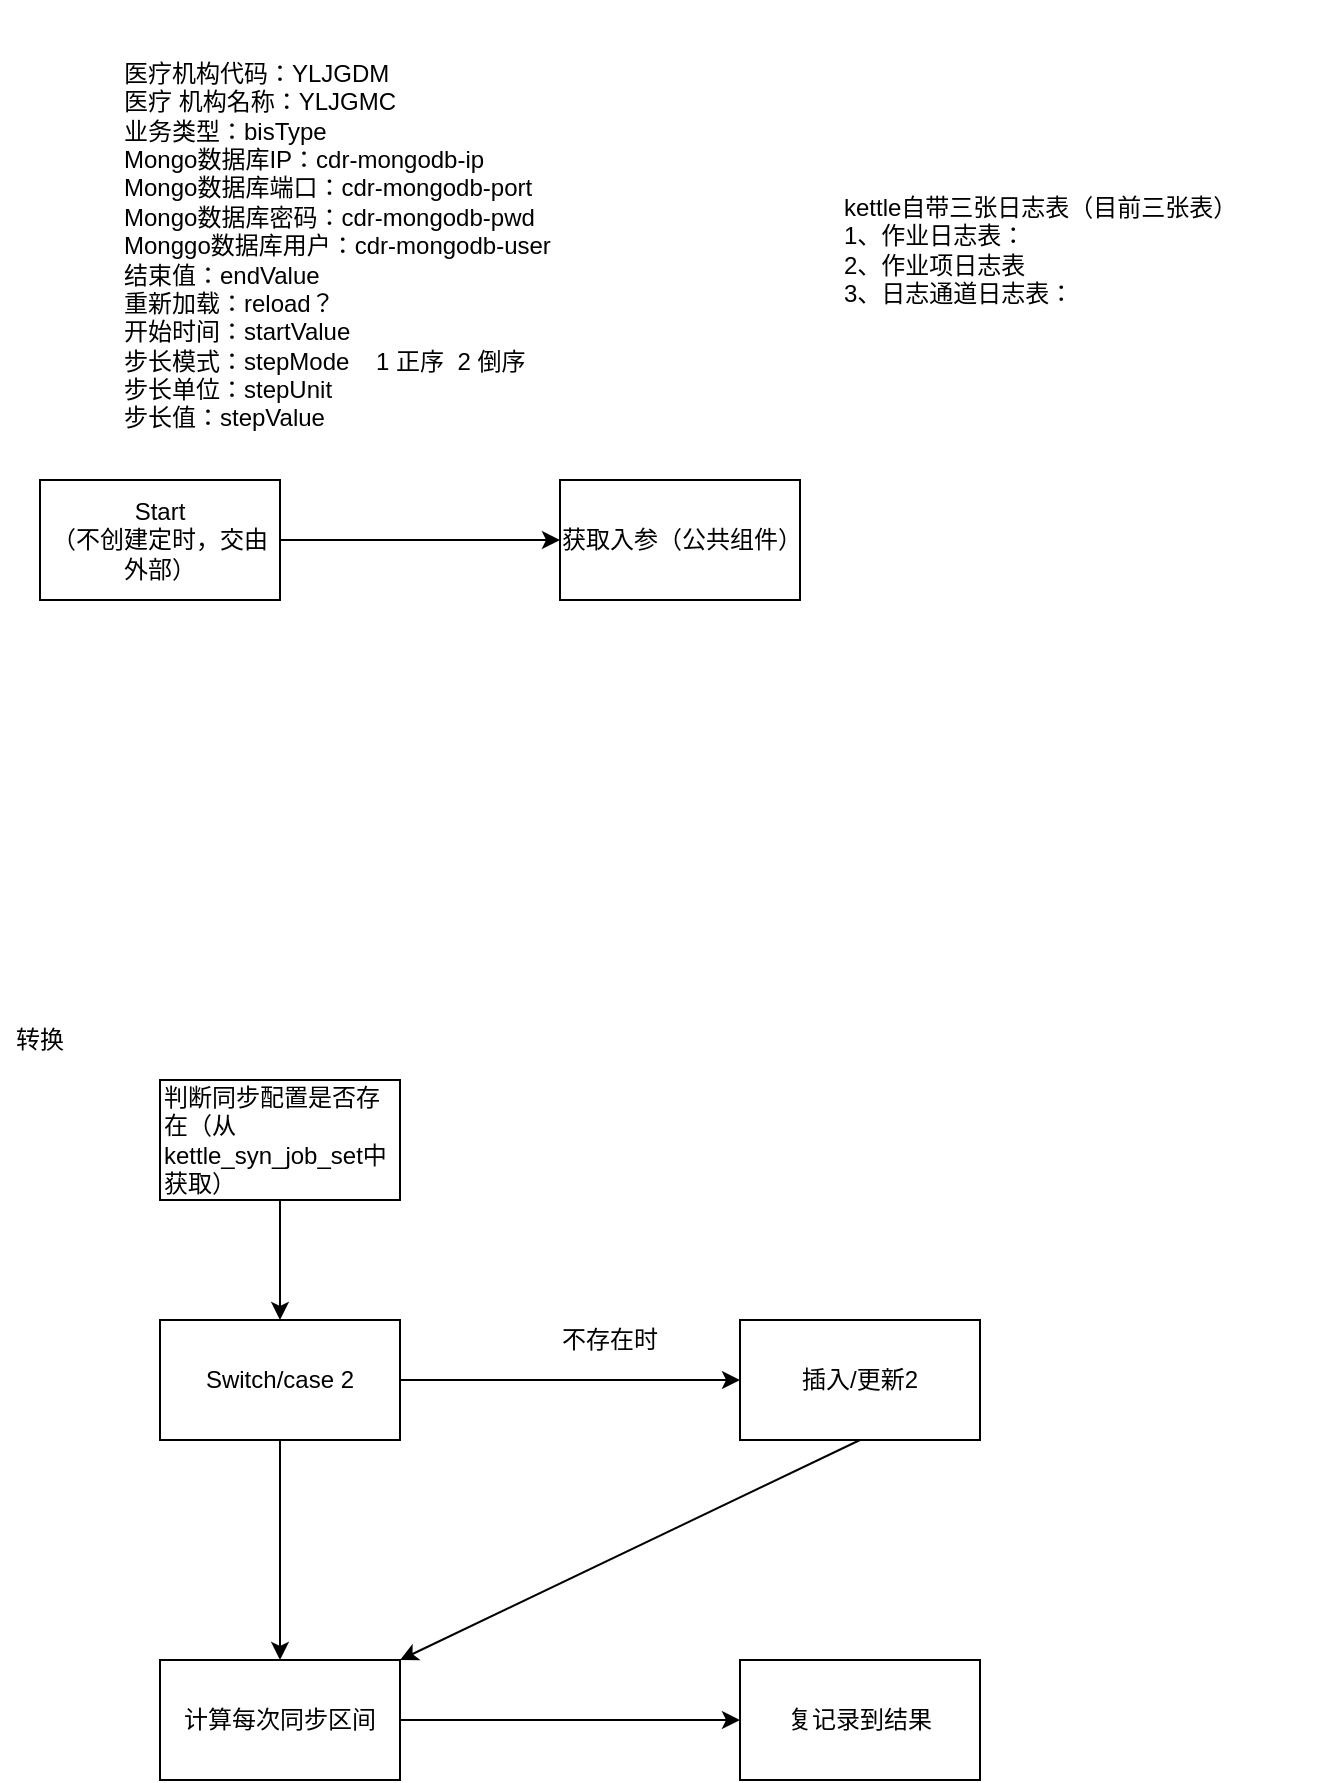 <mxfile version="14.4.3" type="github">
  <diagram id="hsp45zCafMfucEhCnzqF" name="第 1 页">
    <mxGraphModel dx="1422" dy="772" grid="1" gridSize="10" guides="1" tooltips="1" connect="1" arrows="1" fold="1" page="1" pageScale="1" pageWidth="827" pageHeight="1169" math="0" shadow="0">
      <root>
        <mxCell id="0" />
        <mxCell id="1" parent="0" />
        <mxCell id="e3TSedbUCMiVldoPXaUA-3" style="edgeStyle=orthogonalEdgeStyle;rounded=0;orthogonalLoop=1;jettySize=auto;html=1;" edge="1" parent="1" source="e3TSedbUCMiVldoPXaUA-1" target="e3TSedbUCMiVldoPXaUA-2">
          <mxGeometry relative="1" as="geometry" />
        </mxCell>
        <mxCell id="e3TSedbUCMiVldoPXaUA-1" value="Start&lt;br&gt;（不创建定时，交由外部）" style="rounded=0;whiteSpace=wrap;html=1;" vertex="1" parent="1">
          <mxGeometry x="50" y="330" width="120" height="60" as="geometry" />
        </mxCell>
        <mxCell id="e3TSedbUCMiVldoPXaUA-2" value="获取入参（公共组件）" style="rounded=0;whiteSpace=wrap;html=1;" vertex="1" parent="1">
          <mxGeometry x="310" y="330" width="120" height="60" as="geometry" />
        </mxCell>
        <mxCell id="e3TSedbUCMiVldoPXaUA-4" value="医疗机构代码：YLJGDM&lt;br&gt;医疗 机构名称：YLJGMC&lt;br&gt;业务类型：bisType&lt;br&gt;Mongo数据库IP：cdr-mongodb-ip&lt;br&gt;Mongo数据库端口：cdr-mongodb-port&lt;br&gt;Mongo数据库密码：cdr-mongodb-pwd&lt;br&gt;&lt;div&gt;&lt;span&gt;Monggo数据库用户：cdr-mongodb-user&lt;/span&gt;&lt;/div&gt;&lt;div&gt;结束值：endValue&lt;/div&gt;&lt;div&gt;重新加载：reload？&lt;/div&gt;&lt;div&gt;开始时间：startValue&lt;/div&gt;&lt;div&gt;步长模式：stepMode&amp;nbsp; &amp;nbsp; 1 正序&amp;nbsp; 2 倒序&lt;/div&gt;&lt;div&gt;步长单位：stepUnit&lt;/div&gt;&lt;div&gt;步长值：stepValue&lt;/div&gt;&lt;div&gt;&lt;br&gt;&lt;/div&gt;" style="text;html=1;strokeColor=none;fillColor=none;align=left;verticalAlign=middle;whiteSpace=wrap;rounded=0;" vertex="1" parent="1">
          <mxGeometry x="90" y="90" width="260" height="260" as="geometry" />
        </mxCell>
        <mxCell id="e3TSedbUCMiVldoPXaUA-5" value="kettle自带三张日志表（目前三张表）&lt;br&gt;&lt;div&gt;&lt;span&gt;1、作业日志表：&lt;/span&gt;&lt;/div&gt;&lt;div&gt;&lt;span&gt;2、作业项日志表&lt;/span&gt;&lt;/div&gt;&lt;div&gt;&lt;span&gt;3、日志通道日志表：&lt;/span&gt;&lt;/div&gt;" style="text;html=1;strokeColor=none;fillColor=none;align=left;verticalAlign=middle;whiteSpace=wrap;rounded=0;" vertex="1" parent="1">
          <mxGeometry x="450" y="120" width="250" height="190" as="geometry" />
        </mxCell>
        <mxCell id="e3TSedbUCMiVldoPXaUA-6" value="转换" style="text;html=1;strokeColor=none;fillColor=none;align=center;verticalAlign=middle;whiteSpace=wrap;rounded=0;" vertex="1" parent="1">
          <mxGeometry x="30" y="600" width="40" height="20" as="geometry" />
        </mxCell>
        <mxCell id="e3TSedbUCMiVldoPXaUA-9" style="edgeStyle=orthogonalEdgeStyle;rounded=0;orthogonalLoop=1;jettySize=auto;html=1;entryX=0.5;entryY=0;entryDx=0;entryDy=0;" edge="1" parent="1" source="e3TSedbUCMiVldoPXaUA-7" target="e3TSedbUCMiVldoPXaUA-8">
          <mxGeometry relative="1" as="geometry" />
        </mxCell>
        <mxCell id="e3TSedbUCMiVldoPXaUA-7" value="判断同步配置是否存在（从kettle_syn_job_set中获取）" style="rounded=0;whiteSpace=wrap;html=1;align=left;" vertex="1" parent="1">
          <mxGeometry x="110" y="630" width="120" height="60" as="geometry" />
        </mxCell>
        <mxCell id="e3TSedbUCMiVldoPXaUA-12" style="edgeStyle=orthogonalEdgeStyle;rounded=0;orthogonalLoop=1;jettySize=auto;html=1;entryX=0;entryY=0.5;entryDx=0;entryDy=0;" edge="1" parent="1" source="e3TSedbUCMiVldoPXaUA-8" target="e3TSedbUCMiVldoPXaUA-11">
          <mxGeometry relative="1" as="geometry" />
        </mxCell>
        <mxCell id="e3TSedbUCMiVldoPXaUA-15" style="edgeStyle=orthogonalEdgeStyle;rounded=0;orthogonalLoop=1;jettySize=auto;html=1;" edge="1" parent="1" source="e3TSedbUCMiVldoPXaUA-8" target="e3TSedbUCMiVldoPXaUA-14">
          <mxGeometry relative="1" as="geometry" />
        </mxCell>
        <mxCell id="e3TSedbUCMiVldoPXaUA-8" value="Switch/case 2" style="rounded=0;whiteSpace=wrap;html=1;align=center;" vertex="1" parent="1">
          <mxGeometry x="110" y="750" width="120" height="60" as="geometry" />
        </mxCell>
        <mxCell id="e3TSedbUCMiVldoPXaUA-11" value="插入/更新2" style="rounded=0;whiteSpace=wrap;html=1;align=center;" vertex="1" parent="1">
          <mxGeometry x="400" y="750" width="120" height="60" as="geometry" />
        </mxCell>
        <mxCell id="e3TSedbUCMiVldoPXaUA-13" value="不存在时" style="text;html=1;strokeColor=none;fillColor=none;align=center;verticalAlign=middle;whiteSpace=wrap;rounded=0;" vertex="1" parent="1">
          <mxGeometry x="300" y="750" width="70" height="20" as="geometry" />
        </mxCell>
        <mxCell id="e3TSedbUCMiVldoPXaUA-17" style="edgeStyle=orthogonalEdgeStyle;rounded=0;orthogonalLoop=1;jettySize=auto;html=1;entryX=0;entryY=0.5;entryDx=0;entryDy=0;" edge="1" parent="1" source="e3TSedbUCMiVldoPXaUA-14" target="e3TSedbUCMiVldoPXaUA-16">
          <mxGeometry relative="1" as="geometry" />
        </mxCell>
        <mxCell id="e3TSedbUCMiVldoPXaUA-14" value="计算每次同步区间" style="rounded=0;whiteSpace=wrap;html=1;align=center;" vertex="1" parent="1">
          <mxGeometry x="110" y="920" width="120" height="60" as="geometry" />
        </mxCell>
        <mxCell id="e3TSedbUCMiVldoPXaUA-16" value="复记录到结果" style="rounded=0;whiteSpace=wrap;html=1;align=center;" vertex="1" parent="1">
          <mxGeometry x="400" y="920" width="120" height="60" as="geometry" />
        </mxCell>
        <mxCell id="e3TSedbUCMiVldoPXaUA-19" value="" style="endArrow=classic;html=1;entryX=1;entryY=0;entryDx=0;entryDy=0;exitX=0.5;exitY=1;exitDx=0;exitDy=0;" edge="1" parent="1" source="e3TSedbUCMiVldoPXaUA-11" target="e3TSedbUCMiVldoPXaUA-14">
          <mxGeometry width="50" height="50" relative="1" as="geometry">
            <mxPoint x="390" y="660" as="sourcePoint" />
            <mxPoint x="440" y="610" as="targetPoint" />
          </mxGeometry>
        </mxCell>
      </root>
    </mxGraphModel>
  </diagram>
</mxfile>
